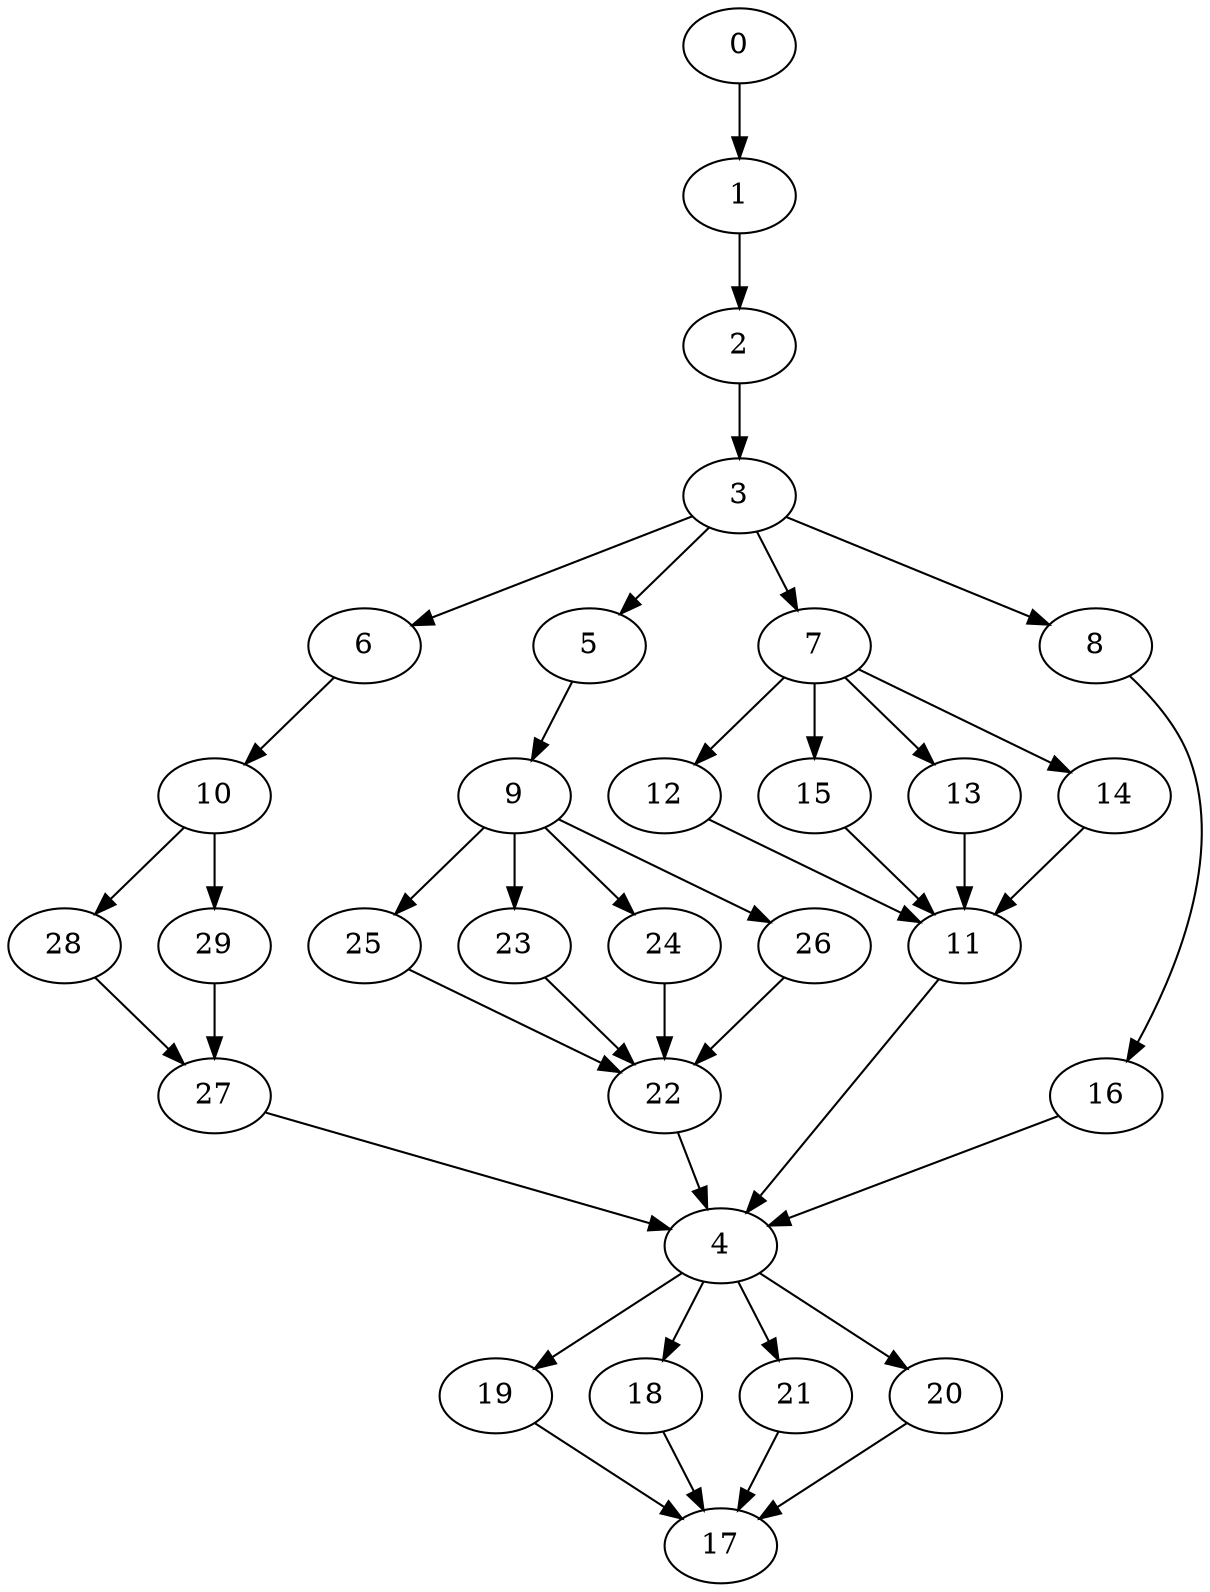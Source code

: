 digraph "SeriesParallel-MaxBf-5_Nodes_30_CCR_1.02_WeightType_Random_Heterogeneous-4-2-strong" {
0 [Weight=8];
1 [Weight=9];
2 [Weight=4];
3 [Weight=8];
6 [Weight=5];
5 [Weight=5];
7 [Weight=11];
10 [Weight=5];
9 [Weight=9];
28 [Weight=13];
12 [Weight=13];
8 [Weight=13];
25 [Weight=11];
29 [Weight=7];
23 [Weight=9];
24 [Weight=5];
15 [Weight=9];
13 [Weight=8];
14 [Weight=4];
27 [Weight=9];
26 [Weight=3];
16 [Weight=4];
22 [Weight=8];
11 [Weight=7];
4 [Weight=11];
19 [Weight=12];
18 [Weight=8];
21 [Weight=5];
20 [Weight=9];
17 [Weight=9];
22 -> 4 [Weight=3];
21 -> 17 [Weight=7];
9 -> 26 [Weight=4];
3 -> 7 [Weight=9];
4 -> 20 [Weight=2];
2 -> 3 [Weight=9];
4 -> 19 [Weight=7];
13 -> 11 [Weight=4];
4 -> 18 [Weight=2];
7 -> 12 [Weight=9];
1 -> 2 [Weight=5];
3 -> 8 [Weight=2];
20 -> 17 [Weight=2];
3 -> 5 [Weight=7];
19 -> 17 [Weight=2];
29 -> 27 [Weight=5];
16 -> 4 [Weight=7];
12 -> 11 [Weight=10];
11 -> 4 [Weight=3];
18 -> 17 [Weight=4];
4 -> 21 [Weight=5];
10 -> 28 [Weight=8];
23 -> 22 [Weight=7];
5 -> 9 [Weight=7];
24 -> 22 [Weight=10];
27 -> 4 [Weight=8];
14 -> 11 [Weight=5];
9 -> 25 [Weight=5];
10 -> 29 [Weight=3];
8 -> 16 [Weight=5];
3 -> 6 [Weight=10];
0 -> 1 [Weight=6];
26 -> 22 [Weight=2];
28 -> 27 [Weight=8];
7 -> 14 [Weight=10];
15 -> 11 [Weight=6];
9 -> 24 [Weight=5];
25 -> 22 [Weight=7];
7 -> 15 [Weight=9];
9 -> 23 [Weight=6];
6 -> 10 [Weight=6];
7 -> 13 [Weight=4];
}
